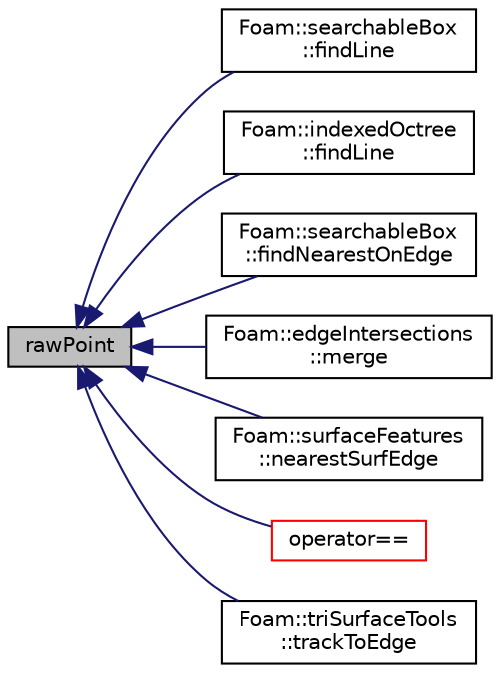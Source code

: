 digraph "rawPoint"
{
  bgcolor="transparent";
  edge [fontname="Helvetica",fontsize="10",labelfontname="Helvetica",labelfontsize="10"];
  node [fontname="Helvetica",fontsize="10",shape=record];
  rankdir="LR";
  Node1 [label="rawPoint",height=0.2,width=0.4,color="black", fillcolor="grey75", style="filled", fontcolor="black"];
  Node1 -> Node2 [dir="back",color="midnightblue",fontsize="10",style="solid",fontname="Helvetica"];
  Node2 [label="Foam::searchableBox\l::findLine",height=0.2,width=0.4,color="black",URL="$a02251.html#a371bc4a697ccf31618fdc0877fbef2d1",tooltip="Find nearest intersection of line between start and end. "];
  Node1 -> Node3 [dir="back",color="midnightblue",fontsize="10",style="solid",fontname="Helvetica"];
  Node3 [label="Foam::indexedOctree\l::findLine",height=0.2,width=0.4,color="black",URL="$a01054.html#a978a0dc911232f73db03506cdfa115d8"];
  Node1 -> Node4 [dir="back",color="midnightblue",fontsize="10",style="solid",fontname="Helvetica"];
  Node4 [label="Foam::searchableBox\l::findNearestOnEdge",height=0.2,width=0.4,color="black",URL="$a02251.html#ac4ad7e30f9183d291a7152920f517fd4",tooltip="Calculate nearest point on edge. "];
  Node1 -> Node5 [dir="back",color="midnightblue",fontsize="10",style="solid",fontname="Helvetica"];
  Node5 [label="Foam::edgeIntersections\l::merge",height=0.2,width=0.4,color="black",URL="$a00615.html#a987539e16097f548da5dde54bbc38a40",tooltip="Merge (or override) edge intersection for a subset. "];
  Node1 -> Node6 [dir="back",color="midnightblue",fontsize="10",style="solid",fontname="Helvetica"];
  Node6 [label="Foam::surfaceFeatures\l::nearestSurfEdge",height=0.2,width=0.4,color="black",URL="$a02475.html#ac9d88c671fbfe12e0526038fb054c11d",tooltip="Find nearest surface edge (out of selectedEdges) for. "];
  Node1 -> Node7 [dir="back",color="midnightblue",fontsize="10",style="solid",fontname="Helvetica"];
  Node7 [label="operator==",height=0.2,width=0.4,color="red",URL="$a01884.html#aef9ed56f17abfe0ef48bcba7eb52f8bc"];
  Node1 -> Node8 [dir="back",color="midnightblue",fontsize="10",style="solid",fontname="Helvetica"];
  Node8 [label="Foam::triSurfaceTools\l::trackToEdge",height=0.2,width=0.4,color="black",URL="$a02689.html#a6d8fd04b37cd0ac3c45134c26f9ba40c",tooltip="Track on surface to get closer to point. "];
}
